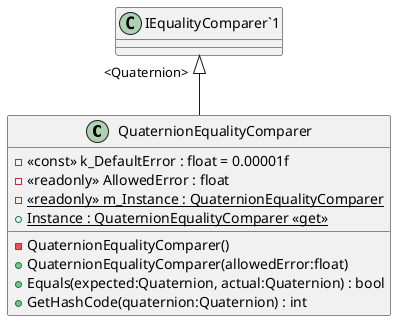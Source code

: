 @startuml
class QuaternionEqualityComparer {
    - <<const>> k_DefaultError : float = 0.00001f
    - <<readonly>> AllowedError : float
    - {static} <<readonly>> m_Instance : QuaternionEqualityComparer
    + {static} Instance : QuaternionEqualityComparer <<get>>
    - QuaternionEqualityComparer()
    + QuaternionEqualityComparer(allowedError:float)
    + Equals(expected:Quaternion, actual:Quaternion) : bool
    + GetHashCode(quaternion:Quaternion) : int
}
"IEqualityComparer`1" "<Quaternion>" <|-- QuaternionEqualityComparer
@enduml
